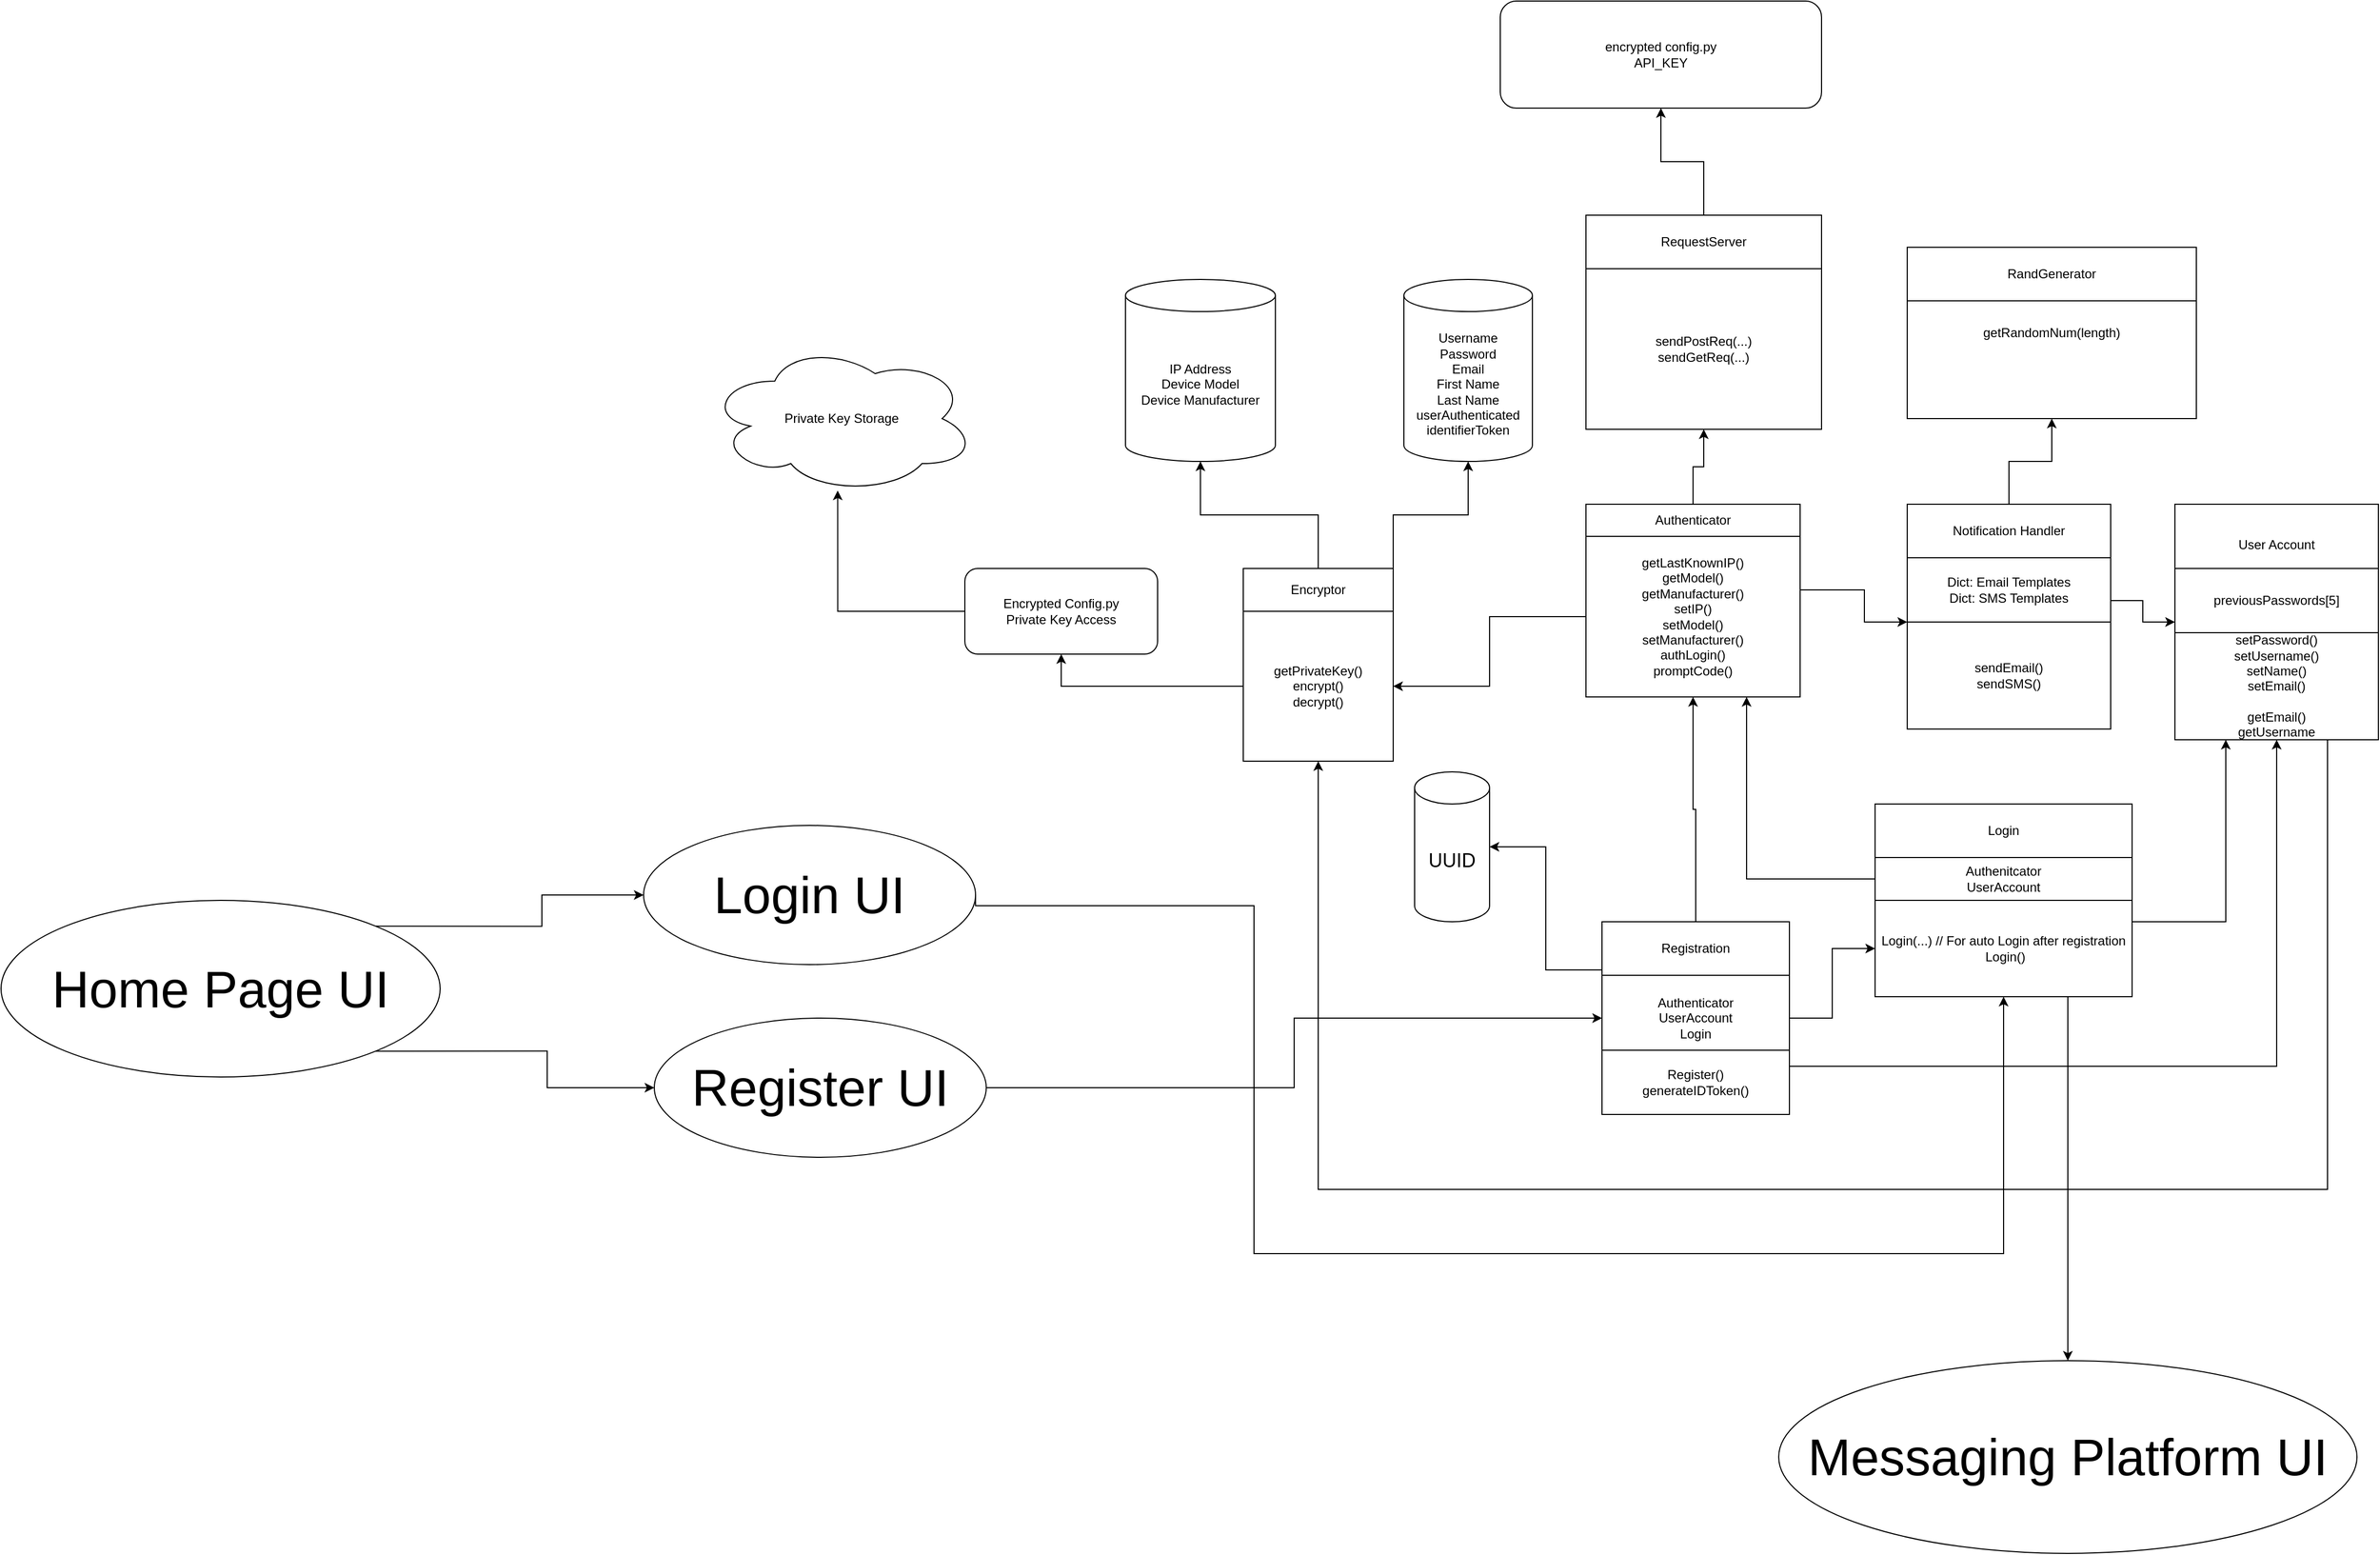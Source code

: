 <mxfile version="22.0.0" type="github">
  <diagram name="Page-1" id="Y20Q1AB7n24JnMzKXK2Y">
    <mxGraphModel dx="4223" dy="2455" grid="1" gridSize="10" guides="1" tooltips="1" connect="1" arrows="1" fold="1" page="1" pageScale="1" pageWidth="850" pageHeight="1100" math="0" shadow="0">
      <root>
        <mxCell id="0" />
        <mxCell id="1" parent="0" />
        <mxCell id="ipjGHAzilrofiiY-UfL5-32" style="edgeStyle=orthogonalEdgeStyle;rounded=0;orthogonalLoop=1;jettySize=auto;html=1;exitX=1;exitY=0.75;exitDx=0;exitDy=0;entryX=0.5;entryY=1;entryDx=0;entryDy=0;" edge="1" parent="1" source="ipjGHAzilrofiiY-UfL5-30" target="ipjGHAzilrofiiY-UfL5-19">
          <mxGeometry relative="1" as="geometry" />
        </mxCell>
        <mxCell id="ipjGHAzilrofiiY-UfL5-50" style="edgeStyle=orthogonalEdgeStyle;rounded=0;orthogonalLoop=1;jettySize=auto;html=1;exitX=1;exitY=0.5;exitDx=0;exitDy=0;entryX=0;entryY=0.5;entryDx=0;entryDy=0;" edge="1" parent="1" source="ipjGHAzilrofiiY-UfL5-30" target="ipjGHAzilrofiiY-UfL5-46">
          <mxGeometry relative="1" as="geometry" />
        </mxCell>
        <mxCell id="ipjGHAzilrofiiY-UfL5-30" value="Authenticator&lt;br&gt;UserAccount&lt;br&gt;Login" style="rounded=0;whiteSpace=wrap;html=1;" vertex="1" parent="1">
          <mxGeometry x="85" y="760" width="175" height="180" as="geometry" />
        </mxCell>
        <mxCell id="ipjGHAzilrofiiY-UfL5-1" value="Username&lt;br&gt;Password&lt;br&gt;Email&lt;br&gt;First Name&lt;br&gt;Last Name&lt;br&gt;userAuthenticated&lt;br&gt;identifierToken" style="shape=cylinder3;whiteSpace=wrap;html=1;boundedLbl=1;backgroundOutline=1;size=15;" vertex="1" parent="1">
          <mxGeometry x="-100" y="160" width="120" height="170" as="geometry" />
        </mxCell>
        <mxCell id="ipjGHAzilrofiiY-UfL5-2" value="IP Address&lt;br&gt;Device Model&lt;br&gt;Device Manufacturer" style="shape=cylinder3;whiteSpace=wrap;html=1;boundedLbl=1;backgroundOutline=1;size=15;" vertex="1" parent="1">
          <mxGeometry x="-360" y="160" width="140" height="170" as="geometry" />
        </mxCell>
        <mxCell id="ipjGHAzilrofiiY-UfL5-56" style="edgeStyle=orthogonalEdgeStyle;rounded=0;orthogonalLoop=1;jettySize=auto;html=1;exitX=0.5;exitY=0;exitDx=0;exitDy=0;" edge="1" parent="1" source="ipjGHAzilrofiiY-UfL5-7" target="ipjGHAzilrofiiY-UfL5-55">
          <mxGeometry relative="1" as="geometry" />
        </mxCell>
        <mxCell id="ipjGHAzilrofiiY-UfL5-7" value="Authenticator" style="rounded=0;whiteSpace=wrap;html=1;" vertex="1" parent="1">
          <mxGeometry x="70" y="370" width="200" height="30" as="geometry" />
        </mxCell>
        <mxCell id="ipjGHAzilrofiiY-UfL5-16" style="edgeStyle=orthogonalEdgeStyle;rounded=0;orthogonalLoop=1;jettySize=auto;html=1;exitX=1;exitY=0.5;exitDx=0;exitDy=0;entryX=0;entryY=0;entryDx=0;entryDy=0;" edge="1" parent="1" source="ipjGHAzilrofiiY-UfL5-8" target="ipjGHAzilrofiiY-UfL5-13">
          <mxGeometry relative="1" as="geometry">
            <Array as="points">
              <mxPoint x="270" y="450" />
              <mxPoint x="330" y="450" />
              <mxPoint x="330" y="480" />
            </Array>
          </mxGeometry>
        </mxCell>
        <mxCell id="ipjGHAzilrofiiY-UfL5-36" style="edgeStyle=orthogonalEdgeStyle;rounded=0;orthogonalLoop=1;jettySize=auto;html=1;exitX=0;exitY=0.5;exitDx=0;exitDy=0;entryX=1;entryY=0.5;entryDx=0;entryDy=0;" edge="1" parent="1" source="ipjGHAzilrofiiY-UfL5-8" target="ipjGHAzilrofiiY-UfL5-35">
          <mxGeometry relative="1" as="geometry" />
        </mxCell>
        <mxCell id="ipjGHAzilrofiiY-UfL5-8" value="getLastKnownIP()&lt;br&gt;getModel()&lt;br&gt;getManufacturer()&lt;br&gt;setIP()&lt;br&gt;setModel()&lt;br&gt;setManufacturer()&lt;br&gt;authLogin()&lt;br&gt;promptCode()&lt;br&gt;" style="rounded=0;whiteSpace=wrap;html=1;" vertex="1" parent="1">
          <mxGeometry x="70" y="400" width="200" height="150" as="geometry" />
        </mxCell>
        <mxCell id="ipjGHAzilrofiiY-UfL5-10" value="" style="rounded=0;whiteSpace=wrap;html=1;" vertex="1" parent="1">
          <mxGeometry x="370" y="370" width="190" height="210" as="geometry" />
        </mxCell>
        <mxCell id="ipjGHAzilrofiiY-UfL5-53" style="edgeStyle=orthogonalEdgeStyle;rounded=0;orthogonalLoop=1;jettySize=auto;html=1;exitX=0.5;exitY=0;exitDx=0;exitDy=0;entryX=0.5;entryY=1;entryDx=0;entryDy=0;" edge="1" parent="1" source="ipjGHAzilrofiiY-UfL5-11" target="ipjGHAzilrofiiY-UfL5-51">
          <mxGeometry relative="1" as="geometry" />
        </mxCell>
        <mxCell id="ipjGHAzilrofiiY-UfL5-11" value="Notification Handler" style="rounded=0;whiteSpace=wrap;html=1;" vertex="1" parent="1">
          <mxGeometry x="370" y="370" width="190" height="50" as="geometry" />
        </mxCell>
        <mxCell id="ipjGHAzilrofiiY-UfL5-12" value="Dict: Email Templates&lt;br&gt;Dict: SMS Templates" style="rounded=0;whiteSpace=wrap;html=1;" vertex="1" parent="1">
          <mxGeometry x="370" y="420" width="190" height="60" as="geometry" />
        </mxCell>
        <mxCell id="ipjGHAzilrofiiY-UfL5-21" style="edgeStyle=orthogonalEdgeStyle;rounded=0;orthogonalLoop=1;jettySize=auto;html=1;exitX=1;exitY=0;exitDx=0;exitDy=0;entryX=0;entryY=0.5;entryDx=0;entryDy=0;" edge="1" parent="1" source="ipjGHAzilrofiiY-UfL5-13" target="ipjGHAzilrofiiY-UfL5-17">
          <mxGeometry relative="1" as="geometry" />
        </mxCell>
        <mxCell id="ipjGHAzilrofiiY-UfL5-13" value="sendEmail()&lt;br style=&quot;border-color: var(--border-color);&quot;&gt;sendSMS()" style="rounded=0;whiteSpace=wrap;html=1;" vertex="1" parent="1">
          <mxGeometry x="370" y="480" width="190" height="100" as="geometry" />
        </mxCell>
        <mxCell id="ipjGHAzilrofiiY-UfL5-17" value="" style="rounded=0;whiteSpace=wrap;html=1;" vertex="1" parent="1">
          <mxGeometry x="620" y="370" width="190" height="220" as="geometry" />
        </mxCell>
        <mxCell id="ipjGHAzilrofiiY-UfL5-18" value="&lt;br&gt;User Account" style="rounded=0;whiteSpace=wrap;html=1;" vertex="1" parent="1">
          <mxGeometry x="620" y="370" width="190" height="60" as="geometry" />
        </mxCell>
        <mxCell id="ipjGHAzilrofiiY-UfL5-40" style="edgeStyle=orthogonalEdgeStyle;rounded=0;orthogonalLoop=1;jettySize=auto;html=1;exitX=0.75;exitY=1;exitDx=0;exitDy=0;entryX=0.5;entryY=1;entryDx=0;entryDy=0;" edge="1" parent="1" source="ipjGHAzilrofiiY-UfL5-19" target="ipjGHAzilrofiiY-UfL5-35">
          <mxGeometry relative="1" as="geometry">
            <Array as="points">
              <mxPoint x="762" y="1010" />
              <mxPoint x="-180" y="1010" />
            </Array>
          </mxGeometry>
        </mxCell>
        <mxCell id="ipjGHAzilrofiiY-UfL5-19" value="setPassword()&lt;br&gt;setUsername()&lt;br&gt;setName()&lt;br&gt;setEmail()&lt;br&gt;&lt;br&gt;getEmail()&lt;br&gt;getUsername&lt;br&gt;" style="rounded=0;whiteSpace=wrap;html=1;" vertex="1" parent="1">
          <mxGeometry x="620" y="490" width="190" height="100" as="geometry" />
        </mxCell>
        <mxCell id="ipjGHAzilrofiiY-UfL5-20" value="previousPasswords[5]" style="rounded=0;whiteSpace=wrap;html=1;" vertex="1" parent="1">
          <mxGeometry x="620" y="430" width="190" height="60" as="geometry" />
        </mxCell>
        <mxCell id="ipjGHAzilrofiiY-UfL5-31" style="edgeStyle=orthogonalEdgeStyle;rounded=0;orthogonalLoop=1;jettySize=auto;html=1;exitX=0.5;exitY=0;exitDx=0;exitDy=0;entryX=0.5;entryY=1;entryDx=0;entryDy=0;" edge="1" parent="1" source="ipjGHAzilrofiiY-UfL5-29" target="ipjGHAzilrofiiY-UfL5-8">
          <mxGeometry relative="1" as="geometry" />
        </mxCell>
        <mxCell id="ipjGHAzilrofiiY-UfL5-29" value="Registration" style="rounded=0;whiteSpace=wrap;html=1;" vertex="1" parent="1">
          <mxGeometry x="85" y="760" width="175" height="50" as="geometry" />
        </mxCell>
        <mxCell id="ipjGHAzilrofiiY-UfL5-37" style="edgeStyle=orthogonalEdgeStyle;rounded=0;orthogonalLoop=1;jettySize=auto;html=1;exitX=0.5;exitY=0;exitDx=0;exitDy=0;" edge="1" parent="1" source="ipjGHAzilrofiiY-UfL5-34" target="ipjGHAzilrofiiY-UfL5-2">
          <mxGeometry relative="1" as="geometry" />
        </mxCell>
        <mxCell id="ipjGHAzilrofiiY-UfL5-34" value="Encryptor" style="rounded=0;whiteSpace=wrap;html=1;" vertex="1" parent="1">
          <mxGeometry x="-250" y="430" width="140" height="40" as="geometry" />
        </mxCell>
        <mxCell id="ipjGHAzilrofiiY-UfL5-43" style="edgeStyle=orthogonalEdgeStyle;rounded=0;orthogonalLoop=1;jettySize=auto;html=1;exitX=0;exitY=0.5;exitDx=0;exitDy=0;entryX=0.5;entryY=1;entryDx=0;entryDy=0;" edge="1" parent="1" source="ipjGHAzilrofiiY-UfL5-35" target="ipjGHAzilrofiiY-UfL5-42">
          <mxGeometry relative="1" as="geometry" />
        </mxCell>
        <mxCell id="ipjGHAzilrofiiY-UfL5-35" value="getPrivateKey()&lt;br&gt;encrypt()&lt;br&gt;decrypt()" style="rounded=0;whiteSpace=wrap;html=1;" vertex="1" parent="1">
          <mxGeometry x="-250" y="470" width="140" height="140" as="geometry" />
        </mxCell>
        <mxCell id="ipjGHAzilrofiiY-UfL5-38" style="edgeStyle=orthogonalEdgeStyle;rounded=0;orthogonalLoop=1;jettySize=auto;html=1;exitX=1;exitY=0;exitDx=0;exitDy=0;entryX=0.5;entryY=1;entryDx=0;entryDy=0;entryPerimeter=0;" edge="1" parent="1" source="ipjGHAzilrofiiY-UfL5-34" target="ipjGHAzilrofiiY-UfL5-1">
          <mxGeometry relative="1" as="geometry">
            <Array as="points">
              <mxPoint x="-110" y="380" />
              <mxPoint x="-40" y="380" />
            </Array>
          </mxGeometry>
        </mxCell>
        <mxCell id="ipjGHAzilrofiiY-UfL5-42" value="Encrypted Config.py&lt;br&gt;Private Key Access" style="rounded=1;whiteSpace=wrap;html=1;" vertex="1" parent="1">
          <mxGeometry x="-510" y="430" width="180" height="80" as="geometry" />
        </mxCell>
        <mxCell id="ipjGHAzilrofiiY-UfL5-44" value="Login" style="rounded=0;whiteSpace=wrap;html=1;" vertex="1" parent="1">
          <mxGeometry x="340" y="650" width="240" height="50" as="geometry" />
        </mxCell>
        <mxCell id="ipjGHAzilrofiiY-UfL5-47" style="edgeStyle=orthogonalEdgeStyle;rounded=0;orthogonalLoop=1;jettySize=auto;html=1;exitX=1;exitY=1;exitDx=0;exitDy=0;entryX=0.25;entryY=1;entryDx=0;entryDy=0;" edge="1" parent="1" source="ipjGHAzilrofiiY-UfL5-45" target="ipjGHAzilrofiiY-UfL5-19">
          <mxGeometry relative="1" as="geometry" />
        </mxCell>
        <mxCell id="ipjGHAzilrofiiY-UfL5-45" value="Authenitcator&lt;br&gt;UserAccount" style="rounded=0;whiteSpace=wrap;html=1;" vertex="1" parent="1">
          <mxGeometry x="340" y="700" width="240" height="40" as="geometry" />
        </mxCell>
        <mxCell id="ipjGHAzilrofiiY-UfL5-48" style="edgeStyle=orthogonalEdgeStyle;rounded=0;orthogonalLoop=1;jettySize=auto;html=1;exitX=0;exitY=0.5;exitDx=0;exitDy=0;entryX=0.75;entryY=1;entryDx=0;entryDy=0;" edge="1" parent="1" source="ipjGHAzilrofiiY-UfL5-45" target="ipjGHAzilrofiiY-UfL5-8">
          <mxGeometry relative="1" as="geometry">
            <Array as="points">
              <mxPoint x="220" y="720" />
            </Array>
          </mxGeometry>
        </mxCell>
        <mxCell id="ipjGHAzilrofiiY-UfL5-69" style="edgeStyle=orthogonalEdgeStyle;rounded=0;orthogonalLoop=1;jettySize=auto;html=1;exitX=0.75;exitY=1;exitDx=0;exitDy=0;entryX=0.5;entryY=0;entryDx=0;entryDy=0;" edge="1" parent="1" source="ipjGHAzilrofiiY-UfL5-46" target="ipjGHAzilrofiiY-UfL5-68">
          <mxGeometry relative="1" as="geometry" />
        </mxCell>
        <mxCell id="ipjGHAzilrofiiY-UfL5-46" value="Login(...) // For auto Login after registration&lt;br&gt;&amp;nbsp;Login()" style="rounded=0;whiteSpace=wrap;html=1;" vertex="1" parent="1">
          <mxGeometry x="340" y="740" width="240" height="90" as="geometry" />
        </mxCell>
        <mxCell id="ipjGHAzilrofiiY-UfL5-51" value="getRandomNum(length)" style="rounded=0;whiteSpace=wrap;html=1;" vertex="1" parent="1">
          <mxGeometry x="370" y="130" width="270" height="160" as="geometry" />
        </mxCell>
        <mxCell id="ipjGHAzilrofiiY-UfL5-52" value="RandGenerator" style="rounded=0;whiteSpace=wrap;html=1;" vertex="1" parent="1">
          <mxGeometry x="370" y="130" width="270" height="50" as="geometry" />
        </mxCell>
        <mxCell id="ipjGHAzilrofiiY-UfL5-60" style="edgeStyle=orthogonalEdgeStyle;rounded=0;orthogonalLoop=1;jettySize=auto;html=1;exitX=0.5;exitY=0;exitDx=0;exitDy=0;entryX=0.5;entryY=1;entryDx=0;entryDy=0;" edge="1" parent="1" source="ipjGHAzilrofiiY-UfL5-54" target="ipjGHAzilrofiiY-UfL5-57">
          <mxGeometry relative="1" as="geometry" />
        </mxCell>
        <mxCell id="ipjGHAzilrofiiY-UfL5-54" value="RequestServer" style="rounded=0;whiteSpace=wrap;html=1;" vertex="1" parent="1">
          <mxGeometry x="70" y="100" width="220" height="50" as="geometry" />
        </mxCell>
        <mxCell id="ipjGHAzilrofiiY-UfL5-55" value="sendPostReq(...)&lt;br&gt;sendGetReq(...)" style="rounded=0;whiteSpace=wrap;html=1;" vertex="1" parent="1">
          <mxGeometry x="70" y="150" width="220" height="150" as="geometry" />
        </mxCell>
        <mxCell id="ipjGHAzilrofiiY-UfL5-57" value="encrypted config.py&lt;br&gt;API_KEY" style="rounded=1;whiteSpace=wrap;html=1;" vertex="1" parent="1">
          <mxGeometry x="-10" y="-100" width="300" height="100" as="geometry" />
        </mxCell>
        <mxCell id="ipjGHAzilrofiiY-UfL5-58" value="Private Key Storage" style="ellipse;shape=cloud;whiteSpace=wrap;html=1;" vertex="1" parent="1">
          <mxGeometry x="-750" y="220" width="250" height="140" as="geometry" />
        </mxCell>
        <mxCell id="ipjGHAzilrofiiY-UfL5-59" style="edgeStyle=orthogonalEdgeStyle;rounded=0;orthogonalLoop=1;jettySize=auto;html=1;exitX=0;exitY=0.5;exitDx=0;exitDy=0;entryX=0.485;entryY=0.98;entryDx=0;entryDy=0;entryPerimeter=0;" edge="1" parent="1" source="ipjGHAzilrofiiY-UfL5-42" target="ipjGHAzilrofiiY-UfL5-58">
          <mxGeometry relative="1" as="geometry" />
        </mxCell>
        <mxCell id="ipjGHAzilrofiiY-UfL5-62" value="Register()&lt;br&gt;generateIDToken()" style="rounded=0;whiteSpace=wrap;html=1;" vertex="1" parent="1">
          <mxGeometry x="85" y="880" width="175" height="60" as="geometry" />
        </mxCell>
        <mxCell id="ipjGHAzilrofiiY-UfL5-65" style="edgeStyle=orthogonalEdgeStyle;rounded=0;orthogonalLoop=1;jettySize=auto;html=1;exitX=1;exitY=0.5;exitDx=0;exitDy=0;entryX=0.5;entryY=1;entryDx=0;entryDy=0;" edge="1" parent="1" source="ipjGHAzilrofiiY-UfL5-64" target="ipjGHAzilrofiiY-UfL5-46">
          <mxGeometry relative="1" as="geometry">
            <Array as="points">
              <mxPoint x="-240" y="745" />
              <mxPoint x="-240" y="1070" />
              <mxPoint x="460" y="1070" />
            </Array>
          </mxGeometry>
        </mxCell>
        <mxCell id="ipjGHAzilrofiiY-UfL5-64" value="&lt;font style=&quot;font-size: 48px;&quot;&gt;Login UI&lt;/font&gt;" style="ellipse;whiteSpace=wrap;html=1;" vertex="1" parent="1">
          <mxGeometry x="-810" y="670" width="310" height="130" as="geometry" />
        </mxCell>
        <mxCell id="ipjGHAzilrofiiY-UfL5-67" style="edgeStyle=orthogonalEdgeStyle;rounded=0;orthogonalLoop=1;jettySize=auto;html=1;exitX=1;exitY=0.5;exitDx=0;exitDy=0;entryX=0;entryY=0.5;entryDx=0;entryDy=0;" edge="1" parent="1" source="ipjGHAzilrofiiY-UfL5-66" target="ipjGHAzilrofiiY-UfL5-30">
          <mxGeometry relative="1" as="geometry" />
        </mxCell>
        <mxCell id="ipjGHAzilrofiiY-UfL5-66" value="&lt;font style=&quot;font-size: 48px;&quot;&gt;Register UI&lt;/font&gt;" style="ellipse;whiteSpace=wrap;html=1;" vertex="1" parent="1">
          <mxGeometry x="-800" y="850" width="310" height="130" as="geometry" />
        </mxCell>
        <mxCell id="ipjGHAzilrofiiY-UfL5-68" value="&lt;font style=&quot;font-size: 48px;&quot;&gt;Messaging Platform UI&lt;/font&gt;" style="ellipse;whiteSpace=wrap;html=1;" vertex="1" parent="1">
          <mxGeometry x="250" y="1170" width="540" height="180" as="geometry" />
        </mxCell>
        <mxCell id="ipjGHAzilrofiiY-UfL5-71" style="edgeStyle=orthogonalEdgeStyle;rounded=0;orthogonalLoop=1;jettySize=auto;html=1;exitX=1;exitY=0;exitDx=0;exitDy=0;entryX=0;entryY=0.5;entryDx=0;entryDy=0;" edge="1" parent="1" source="ipjGHAzilrofiiY-UfL5-70" target="ipjGHAzilrofiiY-UfL5-64">
          <mxGeometry relative="1" as="geometry" />
        </mxCell>
        <mxCell id="ipjGHAzilrofiiY-UfL5-72" style="edgeStyle=orthogonalEdgeStyle;rounded=0;orthogonalLoop=1;jettySize=auto;html=1;exitX=1;exitY=1;exitDx=0;exitDy=0;entryX=0;entryY=0.5;entryDx=0;entryDy=0;" edge="1" parent="1" source="ipjGHAzilrofiiY-UfL5-70" target="ipjGHAzilrofiiY-UfL5-66">
          <mxGeometry relative="1" as="geometry" />
        </mxCell>
        <mxCell id="ipjGHAzilrofiiY-UfL5-70" value="&lt;font style=&quot;font-size: 48px;&quot;&gt;Home Page UI&lt;/font&gt;" style="ellipse;whiteSpace=wrap;html=1;" vertex="1" parent="1">
          <mxGeometry x="-1410" y="740" width="410" height="165" as="geometry" />
        </mxCell>
        <mxCell id="ipjGHAzilrofiiY-UfL5-74" value="&lt;font style=&quot;font-size: 18px;&quot;&gt;UUID&lt;/font&gt;" style="shape=cylinder3;whiteSpace=wrap;html=1;boundedLbl=1;backgroundOutline=1;size=15;" vertex="1" parent="1">
          <mxGeometry x="-90" y="620" width="70" height="140" as="geometry" />
        </mxCell>
        <mxCell id="ipjGHAzilrofiiY-UfL5-75" style="edgeStyle=orthogonalEdgeStyle;rounded=0;orthogonalLoop=1;jettySize=auto;html=1;exitX=0;exitY=0.25;exitDx=0;exitDy=0;entryX=1;entryY=0.5;entryDx=0;entryDy=0;entryPerimeter=0;" edge="1" parent="1" source="ipjGHAzilrofiiY-UfL5-30" target="ipjGHAzilrofiiY-UfL5-74">
          <mxGeometry relative="1" as="geometry" />
        </mxCell>
      </root>
    </mxGraphModel>
  </diagram>
</mxfile>
